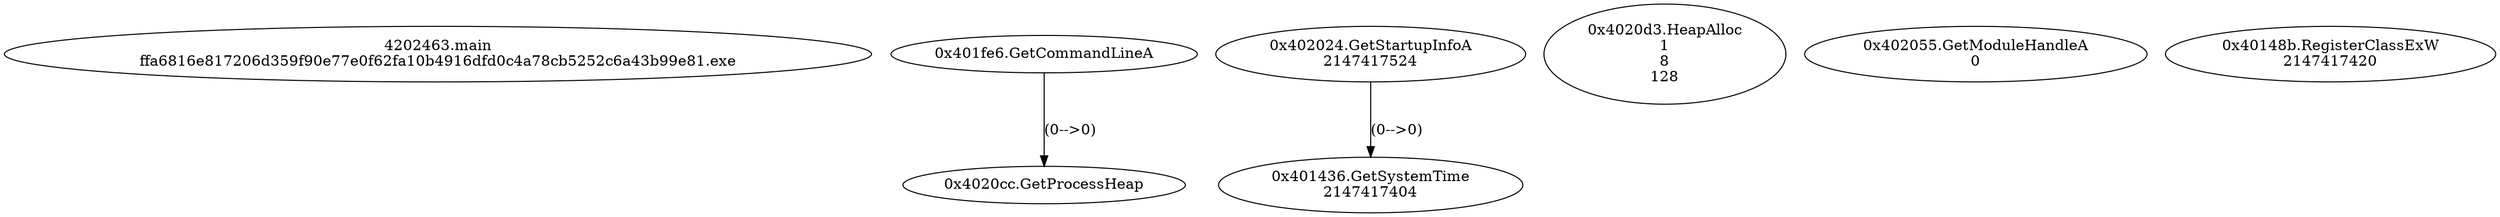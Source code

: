 // Global SCDG with merge call
digraph {
	0 [label="4202463.main
ffa6816e817206d359f90e77e0f62fa10b4916dfd0c4a78cb5252c6a43b99e81.exe"]
	1 [label="0x401fe6.GetCommandLineA
"]
	2 [label="0x402024.GetStartupInfoA
2147417524"]
	3 [label="0x4020cc.GetProcessHeap
"]
	1 -> 3 [label="(0-->0)"]
	4 [label="0x4020d3.HeapAlloc
1
8
128"]
	5 [label="0x402055.GetModuleHandleA
0"]
	6 [label="0x401436.GetSystemTime
2147417404"]
	2 -> 6 [label="(0-->0)"]
	7 [label="0x40148b.RegisterClassExW
2147417420"]
}
